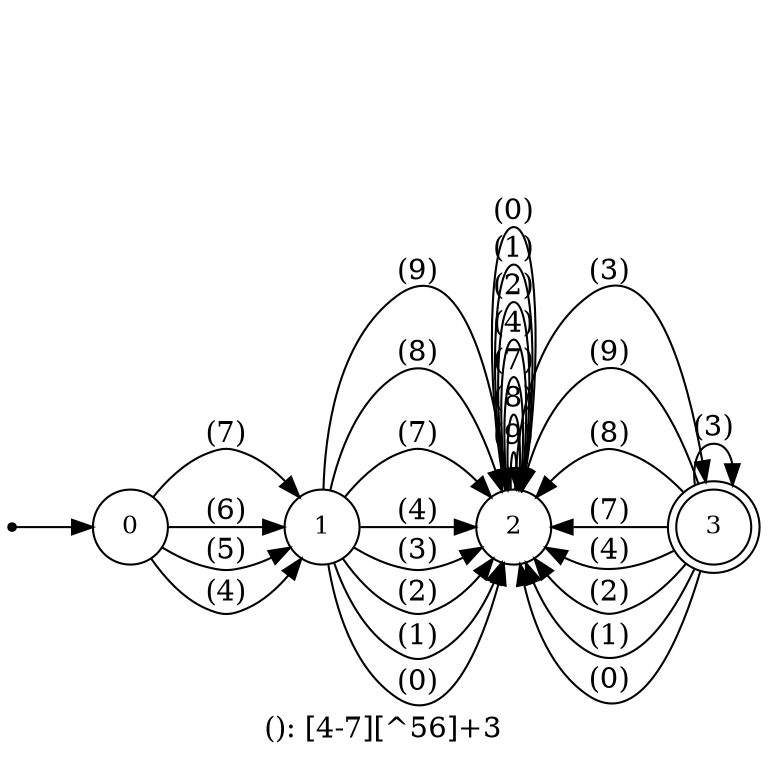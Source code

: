 digraph G {
label = "(): [4-7][^56]+3";
rankdir = LR;
node [shape = circle, label="0", fontsize=12]0;
node [shape = circle, label="1", fontsize=12]1;
node [shape = circle, label="2", fontsize=12]2;
node [shape = doublecircle, label="3", fontsize=12]3;
node [shape = point ]; qi
qi ->0;
0 -> 1[ label = "(7)"];
0 -> 1[ label = "(6)"];
0 -> 1[ label = "(5)"];
0 -> 1[ label = "(4)"];
1 -> 2[ label = "(9)"];
1 -> 2[ label = "(8)"];
1 -> 2[ label = "(7)"];
1 -> 2[ label = "(4)"];
1 -> 2[ label = "(3)"];
1 -> 2[ label = "(2)"];
1 -> 2[ label = "(1)"];
1 -> 2[ label = "(0)"];
2 -> 2[ label = "(9)"];
2 -> 2[ label = "(8)"];
2 -> 2[ label = "(7)"];
2 -> 2[ label = "(4)"];
2 -> 3[ label = "(3)"];
2 -> 2[ label = "(2)"];
2 -> 2[ label = "(1)"];
2 -> 2[ label = "(0)"];
3 -> 2[ label = "(9)"];
3 -> 2[ label = "(8)"];
3 -> 2[ label = "(7)"];
3 -> 2[ label = "(4)"];
3 -> 3[ label = "(3)"];
3 -> 2[ label = "(2)"];
3 -> 2[ label = "(1)"];
3 -> 2[ label = "(0)"];
}
